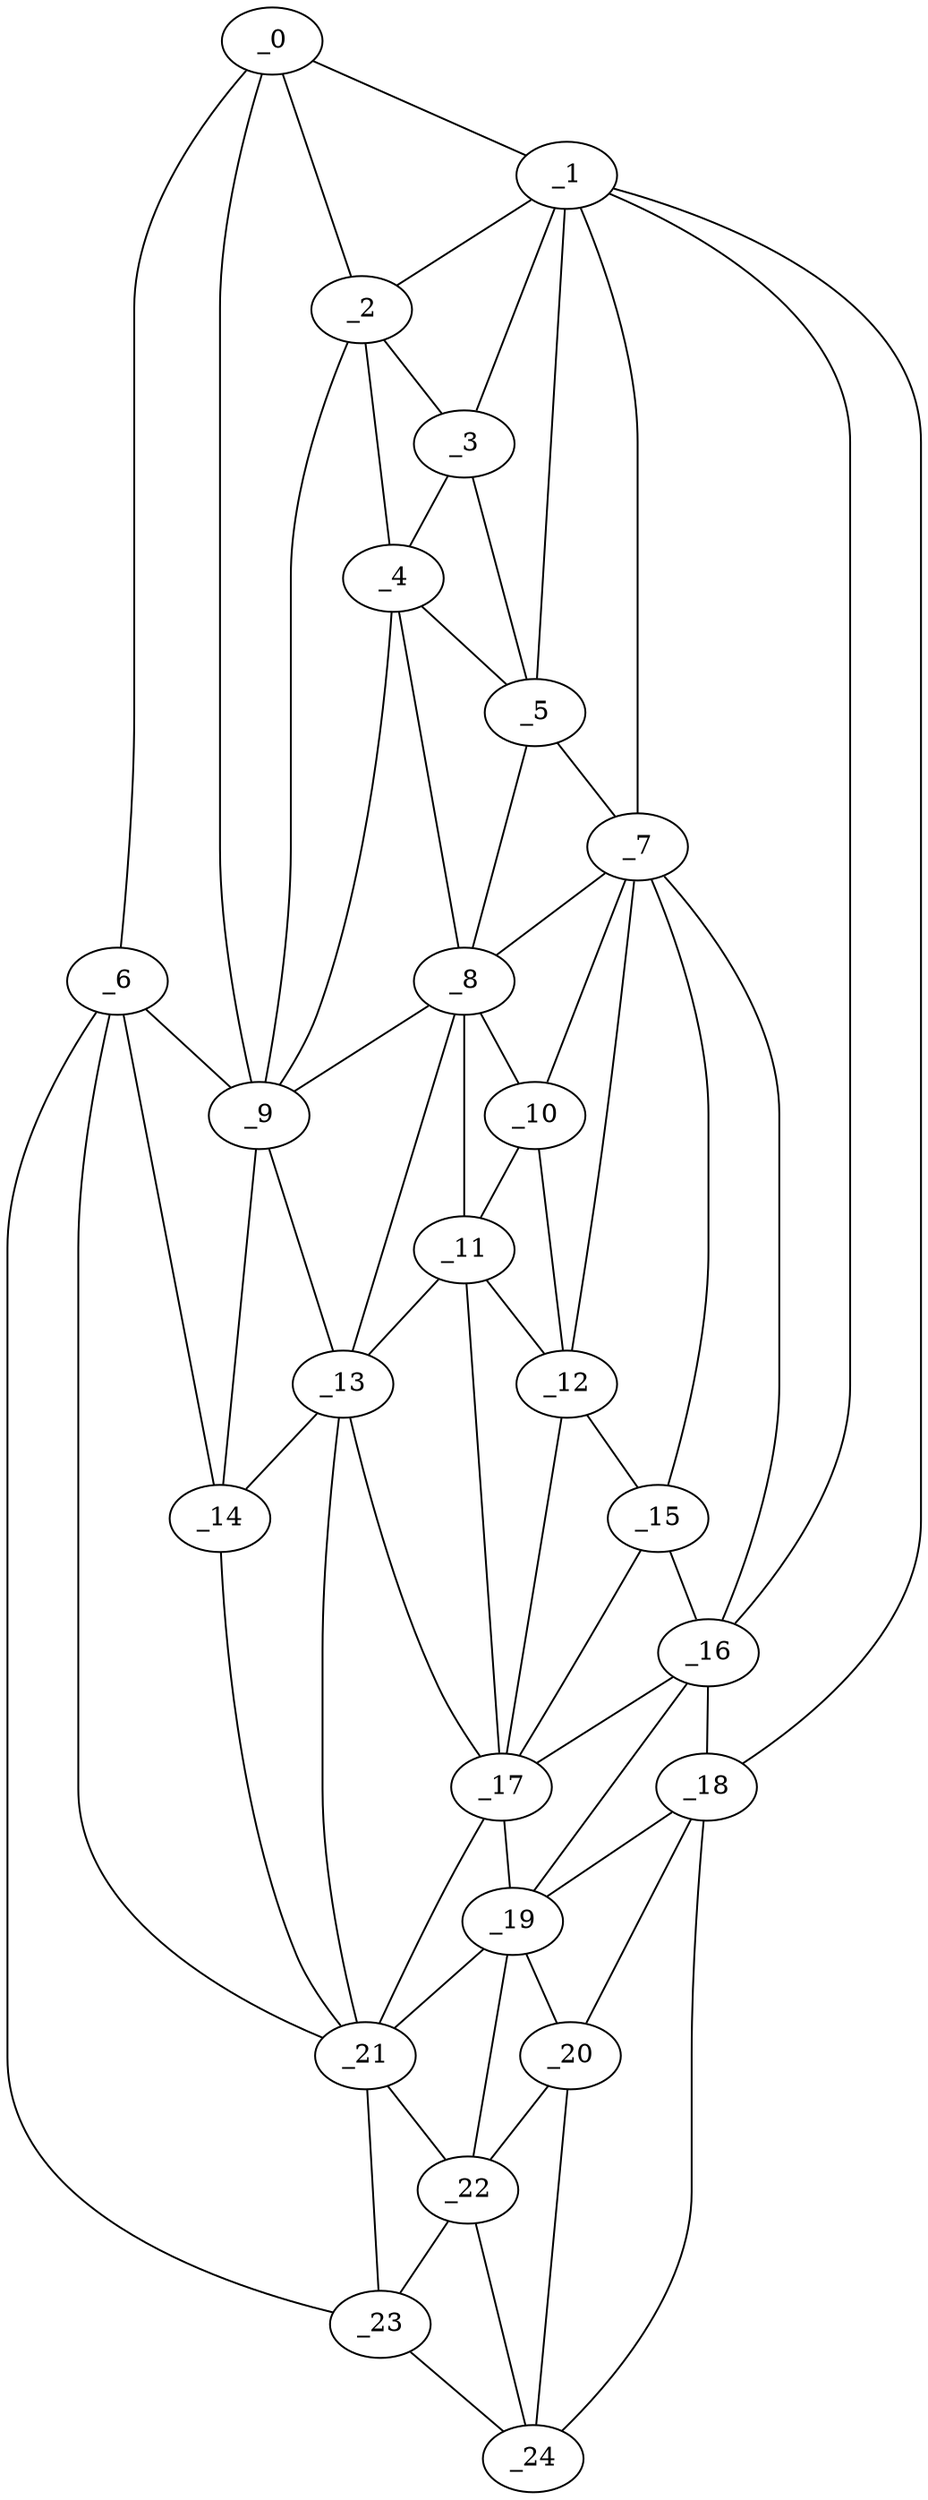 graph "obj79__135.gxl" {
	_0	 [x=6,
		y=88];
	_1	 [x=8,
		y=53];
	_0 -- _1	 [valence=1];
	_2	 [x=19,
		y=61];
	_0 -- _2	 [valence=2];
	_6	 [x=44,
		y=103];
	_0 -- _6	 [valence=1];
	_9	 [x=50,
		y=70];
	_0 -- _9	 [valence=1];
	_1 -- _2	 [valence=2];
	_3	 [x=29,
		y=49];
	_1 -- _3	 [valence=1];
	_5	 [x=39,
		y=45];
	_1 -- _5	 [valence=1];
	_7	 [x=47,
		y=42];
	_1 -- _7	 [valence=2];
	_16	 [x=79,
		y=31];
	_1 -- _16	 [valence=1];
	_18	 [x=87,
		y=28];
	_1 -- _18	 [valence=1];
	_2 -- _3	 [valence=1];
	_4	 [x=34,
		y=54];
	_2 -- _4	 [valence=2];
	_2 -- _9	 [valence=2];
	_3 -- _4	 [valence=2];
	_3 -- _5	 [valence=2];
	_4 -- _5	 [valence=2];
	_8	 [x=49,
		y=48];
	_4 -- _8	 [valence=2];
	_4 -- _9	 [valence=1];
	_5 -- _7	 [valence=2];
	_5 -- _8	 [valence=2];
	_6 -- _9	 [valence=2];
	_14	 [x=70,
		y=90];
	_6 -- _14	 [valence=2];
	_21	 [x=106,
		y=77];
	_6 -- _21	 [valence=1];
	_23	 [x=122,
		y=72];
	_6 -- _23	 [valence=1];
	_7 -- _8	 [valence=1];
	_10	 [x=55,
		y=40];
	_7 -- _10	 [valence=2];
	_12	 [x=64,
		y=37];
	_7 -- _12	 [valence=2];
	_15	 [x=74,
		y=33];
	_7 -- _15	 [valence=2];
	_7 -- _16	 [valence=2];
	_8 -- _9	 [valence=2];
	_8 -- _10	 [valence=2];
	_11	 [x=60,
		y=44];
	_8 -- _11	 [valence=2];
	_13	 [x=67,
		y=63];
	_8 -- _13	 [valence=2];
	_9 -- _13	 [valence=2];
	_9 -- _14	 [valence=1];
	_10 -- _11	 [valence=2];
	_10 -- _12	 [valence=2];
	_11 -- _12	 [valence=1];
	_11 -- _13	 [valence=2];
	_17	 [x=79,
		y=37];
	_11 -- _17	 [valence=2];
	_12 -- _15	 [valence=2];
	_12 -- _17	 [valence=2];
	_13 -- _14	 [valence=1];
	_13 -- _17	 [valence=1];
	_13 -- _21	 [valence=2];
	_14 -- _21	 [valence=2];
	_15 -- _16	 [valence=1];
	_15 -- _17	 [valence=1];
	_16 -- _17	 [valence=2];
	_16 -- _18	 [valence=1];
	_19	 [x=89,
		y=34];
	_16 -- _19	 [valence=1];
	_17 -- _19	 [valence=2];
	_17 -- _21	 [valence=1];
	_18 -- _19	 [valence=2];
	_20	 [x=96,
		y=32];
	_18 -- _20	 [valence=1];
	_24	 [x=125,
		y=37];
	_18 -- _24	 [valence=1];
	_19 -- _20	 [valence=1];
	_19 -- _21	 [valence=2];
	_22	 [x=111,
		y=39];
	_19 -- _22	 [valence=2];
	_20 -- _22	 [valence=2];
	_20 -- _24	 [valence=2];
	_21 -- _22	 [valence=1];
	_21 -- _23	 [valence=2];
	_22 -- _23	 [valence=1];
	_22 -- _24	 [valence=1];
	_23 -- _24	 [valence=1];
}
